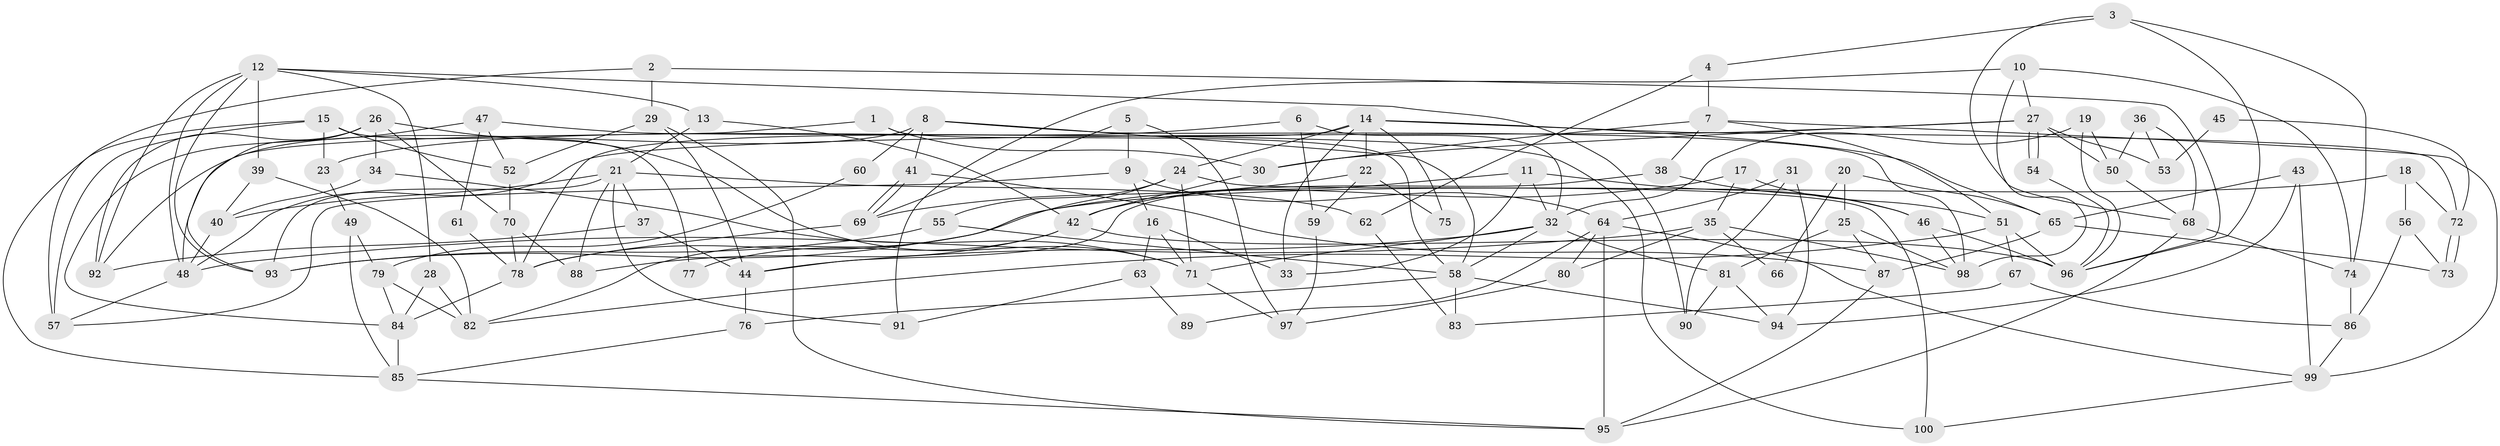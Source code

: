 // coarse degree distribution, {5: 0.19672131147540983, 8: 0.03278688524590164, 9: 0.04918032786885246, 14: 0.01639344262295082, 7: 0.03278688524590164, 4: 0.19672131147540983, 3: 0.2459016393442623, 6: 0.06557377049180328, 12: 0.01639344262295082, 10: 0.01639344262295082, 2: 0.13114754098360656}
// Generated by graph-tools (version 1.1) at 2025/51/03/04/25 22:51:20]
// undirected, 100 vertices, 200 edges
graph export_dot {
  node [color=gray90,style=filled];
  1;
  2;
  3;
  4;
  5;
  6;
  7;
  8;
  9;
  10;
  11;
  12;
  13;
  14;
  15;
  16;
  17;
  18;
  19;
  20;
  21;
  22;
  23;
  24;
  25;
  26;
  27;
  28;
  29;
  30;
  31;
  32;
  33;
  34;
  35;
  36;
  37;
  38;
  39;
  40;
  41;
  42;
  43;
  44;
  45;
  46;
  47;
  48;
  49;
  50;
  51;
  52;
  53;
  54;
  55;
  56;
  57;
  58;
  59;
  60;
  61;
  62;
  63;
  64;
  65;
  66;
  67;
  68;
  69;
  70;
  71;
  72;
  73;
  74;
  75;
  76;
  77;
  78;
  79;
  80;
  81;
  82;
  83;
  84;
  85;
  86;
  87;
  88;
  89;
  90;
  91;
  92;
  93;
  94;
  95;
  96;
  97;
  98;
  99;
  100;
  1 -- 30;
  1 -- 58;
  1 -- 48;
  2 -- 29;
  2 -- 57;
  2 -- 96;
  3 -- 74;
  3 -- 68;
  3 -- 4;
  3 -- 96;
  4 -- 62;
  4 -- 7;
  5 -- 97;
  5 -- 69;
  5 -- 9;
  6 -- 32;
  6 -- 59;
  6 -- 23;
  7 -- 30;
  7 -- 38;
  7 -- 51;
  7 -- 99;
  8 -- 92;
  8 -- 58;
  8 -- 41;
  8 -- 60;
  8 -- 98;
  9 -- 64;
  9 -- 16;
  9 -- 57;
  10 -- 27;
  10 -- 98;
  10 -- 74;
  10 -- 91;
  11 -- 46;
  11 -- 33;
  11 -- 32;
  11 -- 42;
  12 -- 39;
  12 -- 48;
  12 -- 13;
  12 -- 28;
  12 -- 90;
  12 -- 92;
  12 -- 93;
  13 -- 42;
  13 -- 21;
  14 -- 65;
  14 -- 24;
  14 -- 22;
  14 -- 33;
  14 -- 72;
  14 -- 75;
  14 -- 78;
  15 -- 85;
  15 -- 57;
  15 -- 23;
  15 -- 52;
  15 -- 77;
  16 -- 71;
  16 -- 33;
  16 -- 63;
  17 -- 51;
  17 -- 78;
  17 -- 35;
  18 -- 72;
  18 -- 93;
  18 -- 56;
  19 -- 32;
  19 -- 96;
  19 -- 50;
  20 -- 65;
  20 -- 25;
  20 -- 66;
  21 -- 93;
  21 -- 37;
  21 -- 40;
  21 -- 62;
  21 -- 88;
  21 -- 91;
  22 -- 69;
  22 -- 59;
  22 -- 75;
  23 -- 49;
  24 -- 82;
  24 -- 71;
  24 -- 55;
  24 -- 100;
  25 -- 87;
  25 -- 98;
  25 -- 81;
  26 -- 34;
  26 -- 70;
  26 -- 71;
  26 -- 92;
  26 -- 93;
  27 -- 48;
  27 -- 54;
  27 -- 54;
  27 -- 30;
  27 -- 50;
  27 -- 53;
  28 -- 82;
  28 -- 84;
  29 -- 44;
  29 -- 52;
  29 -- 95;
  30 -- 42;
  31 -- 94;
  31 -- 64;
  31 -- 90;
  32 -- 81;
  32 -- 44;
  32 -- 58;
  32 -- 71;
  34 -- 40;
  34 -- 71;
  35 -- 98;
  35 -- 48;
  35 -- 66;
  35 -- 80;
  36 -- 68;
  36 -- 50;
  36 -- 53;
  37 -- 92;
  37 -- 44;
  38 -- 44;
  38 -- 46;
  39 -- 40;
  39 -- 82;
  40 -- 48;
  41 -- 69;
  41 -- 69;
  41 -- 87;
  42 -- 96;
  42 -- 77;
  42 -- 88;
  43 -- 94;
  43 -- 99;
  43 -- 65;
  44 -- 76;
  45 -- 72;
  45 -- 53;
  46 -- 96;
  46 -- 98;
  47 -- 84;
  47 -- 52;
  47 -- 61;
  47 -- 100;
  48 -- 57;
  49 -- 85;
  49 -- 79;
  50 -- 68;
  51 -- 96;
  51 -- 67;
  51 -- 82;
  52 -- 70;
  54 -- 96;
  55 -- 93;
  55 -- 58;
  56 -- 73;
  56 -- 86;
  58 -- 76;
  58 -- 83;
  58 -- 94;
  59 -- 97;
  60 -- 79;
  61 -- 78;
  62 -- 83;
  63 -- 91;
  63 -- 89;
  64 -- 99;
  64 -- 95;
  64 -- 80;
  64 -- 89;
  65 -- 87;
  65 -- 73;
  67 -- 86;
  67 -- 83;
  68 -- 74;
  68 -- 95;
  69 -- 78;
  70 -- 88;
  70 -- 78;
  71 -- 97;
  72 -- 73;
  72 -- 73;
  74 -- 86;
  76 -- 85;
  78 -- 84;
  79 -- 84;
  79 -- 82;
  80 -- 97;
  81 -- 90;
  81 -- 94;
  84 -- 85;
  85 -- 95;
  86 -- 99;
  87 -- 95;
  99 -- 100;
}
